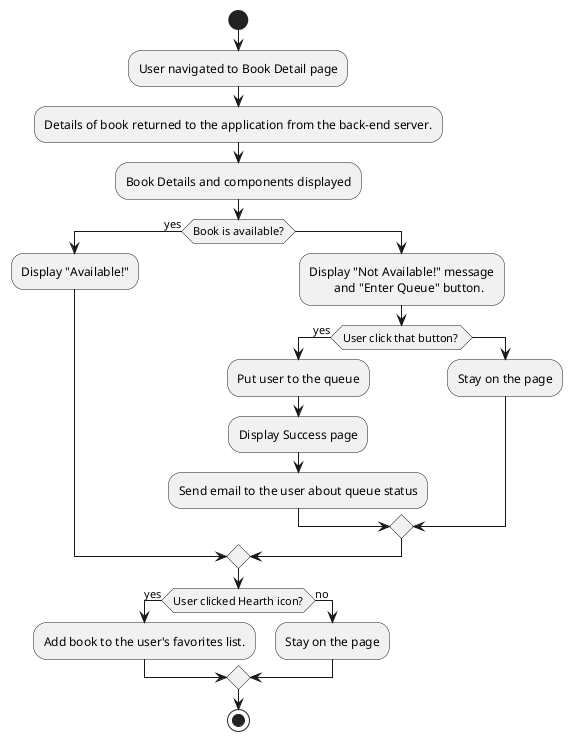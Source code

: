 @startuml

start
:User navigated to Book Detail page;
:Details of book returned to the application from the back-end server.;
:Book Details and components displayed;
if(Book is available?) then (yes)
  :Display "Available!";
else
  :Display "Not Available!" message
  \tand "Enter Queue" button.;
  if(User click that button? ) then(yes)
    :Put user to the queue;
    :Display Success page;
    :Send email to the user about queue status;
  else
    :Stay on the page;
  endif
endif

if (User clicked Hearth icon?) then (yes)
  :Add book to the user's favorites list.;
else (no)
  :Stay on the page;
endif

stop

@enduml
